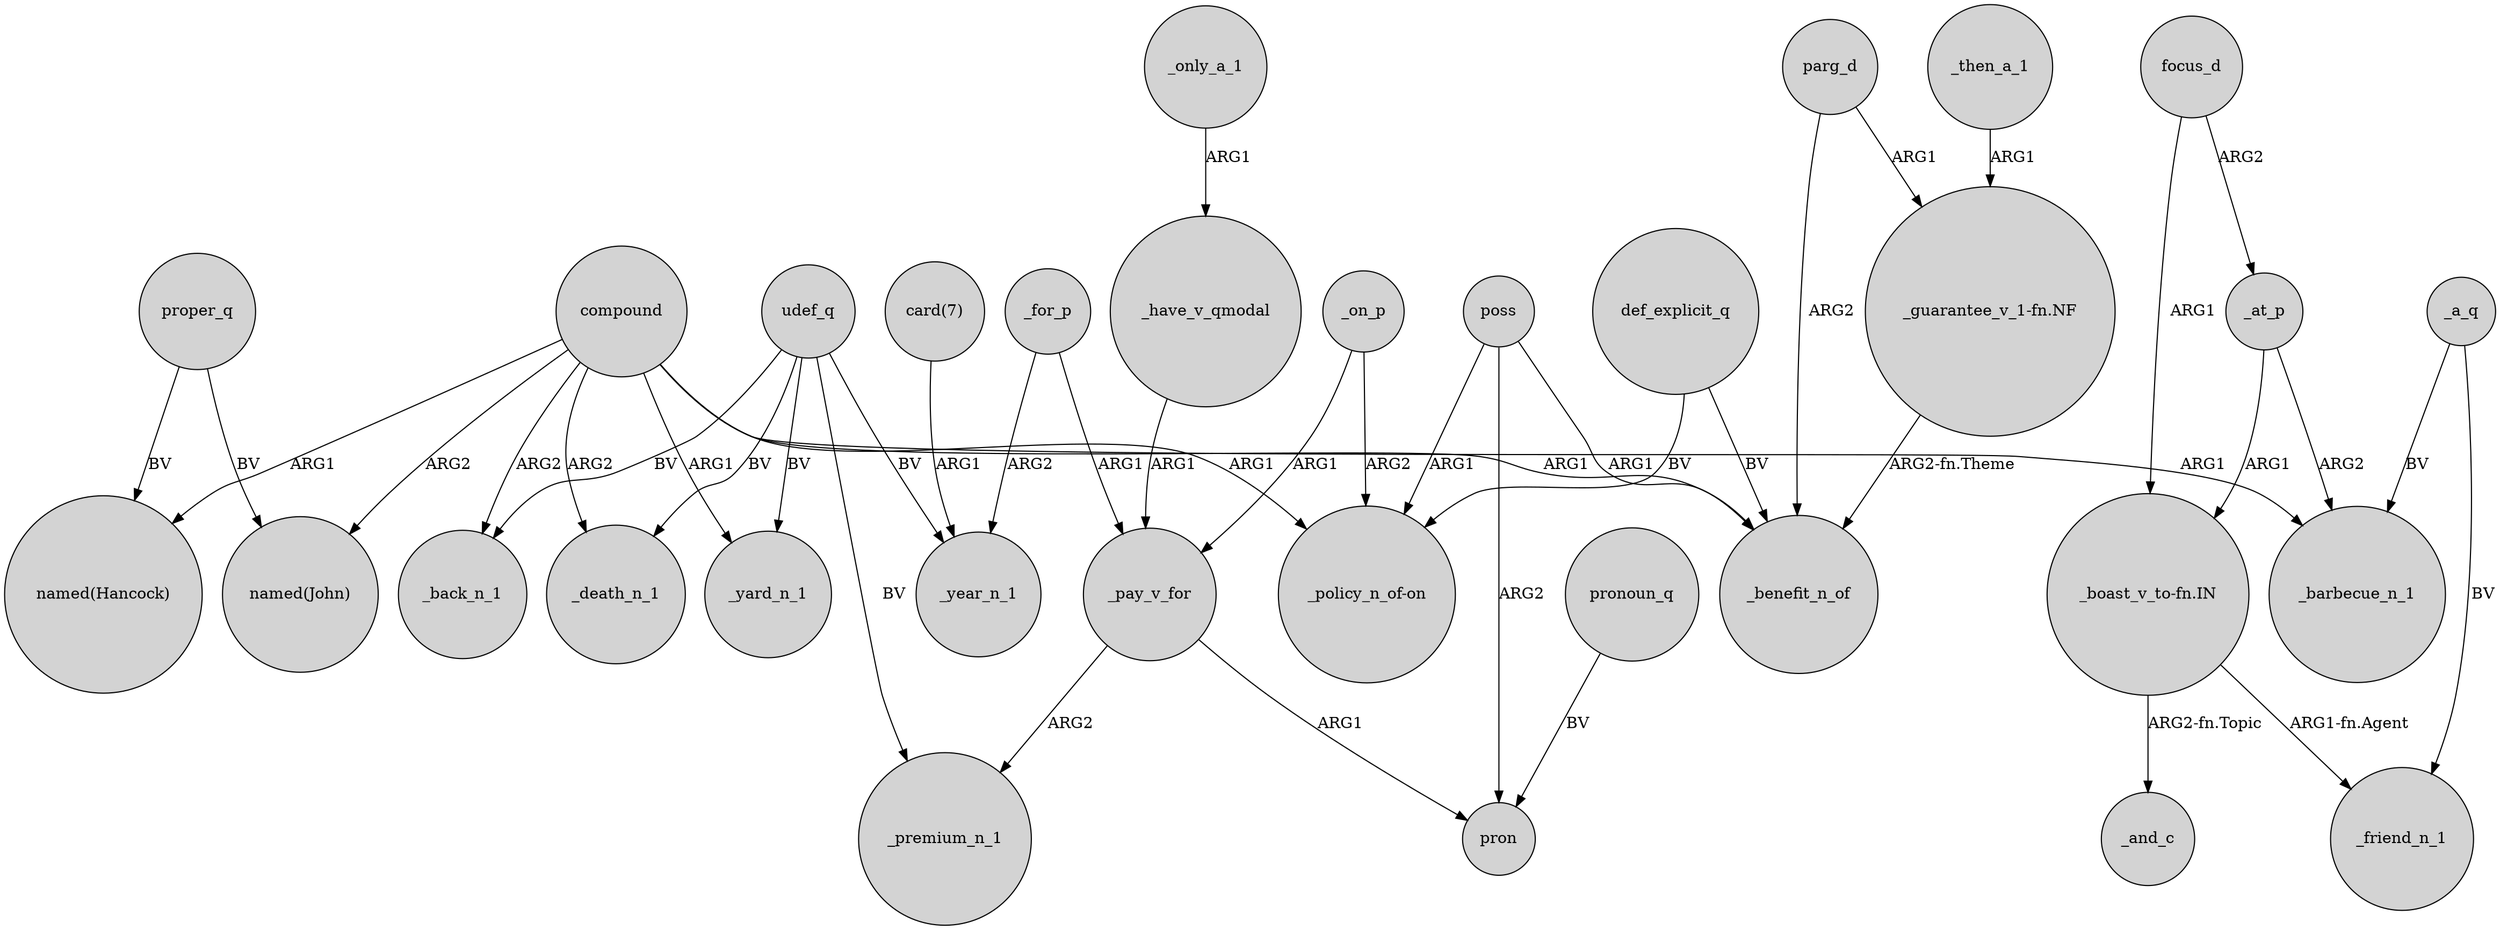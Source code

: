 digraph {
	node [shape=circle style=filled]
	compound -> "named(John)" [label=ARG2]
	_at_p -> "_boast_v_to-fn.IN" [label=ARG1]
	udef_q -> _premium_n_1 [label=BV]
	poss -> pron [label=ARG2]
	_for_p -> _year_n_1 [label=ARG2]
	parg_d -> "_guarantee_v_1-fn.NF" [label=ARG1]
	_for_p -> _pay_v_for [label=ARG1]
	_pay_v_for -> _premium_n_1 [label=ARG2]
	udef_q -> _back_n_1 [label=BV]
	"_guarantee_v_1-fn.NF" -> _benefit_n_of [label="ARG2-fn.Theme"]
	_on_p -> "_policy_n_of-on" [label=ARG2]
	compound -> _barbecue_n_1 [label=ARG1]
	_then_a_1 -> "_guarantee_v_1-fn.NF" [label=ARG1]
	poss -> "_policy_n_of-on" [label=ARG1]
	_pay_v_for -> pron [label=ARG1]
	focus_d -> _at_p [label=ARG2]
	poss -> _benefit_n_of [label=ARG1]
	parg_d -> _benefit_n_of [label=ARG2]
	def_explicit_q -> "_policy_n_of-on" [label=BV]
	_have_v_qmodal -> _pay_v_for [label=ARG1]
	_a_q -> _friend_n_1 [label=BV]
	compound -> _yard_n_1 [label=ARG1]
	"_boast_v_to-fn.IN" -> _and_c [label="ARG2-fn.Topic"]
	pronoun_q -> pron [label=BV]
	compound -> _death_n_1 [label=ARG2]
	proper_q -> "named(Hancock)" [label=BV]
	focus_d -> "_boast_v_to-fn.IN" [label=ARG1]
	compound -> "_policy_n_of-on" [label=ARG1]
	compound -> _back_n_1 [label=ARG2]
	compound -> _benefit_n_of [label=ARG1]
	udef_q -> _death_n_1 [label=BV]
	_at_p -> _barbecue_n_1 [label=ARG2]
	udef_q -> _year_n_1 [label=BV]
	"_boast_v_to-fn.IN" -> _friend_n_1 [label="ARG1-fn.Agent"]
	def_explicit_q -> _benefit_n_of [label=BV]
	udef_q -> _yard_n_1 [label=BV]
	_only_a_1 -> _have_v_qmodal [label=ARG1]
	_on_p -> _pay_v_for [label=ARG1]
	proper_q -> "named(John)" [label=BV]
	_a_q -> _barbecue_n_1 [label=BV]
	"card(7)" -> _year_n_1 [label=ARG1]
	compound -> "named(Hancock)" [label=ARG1]
}
